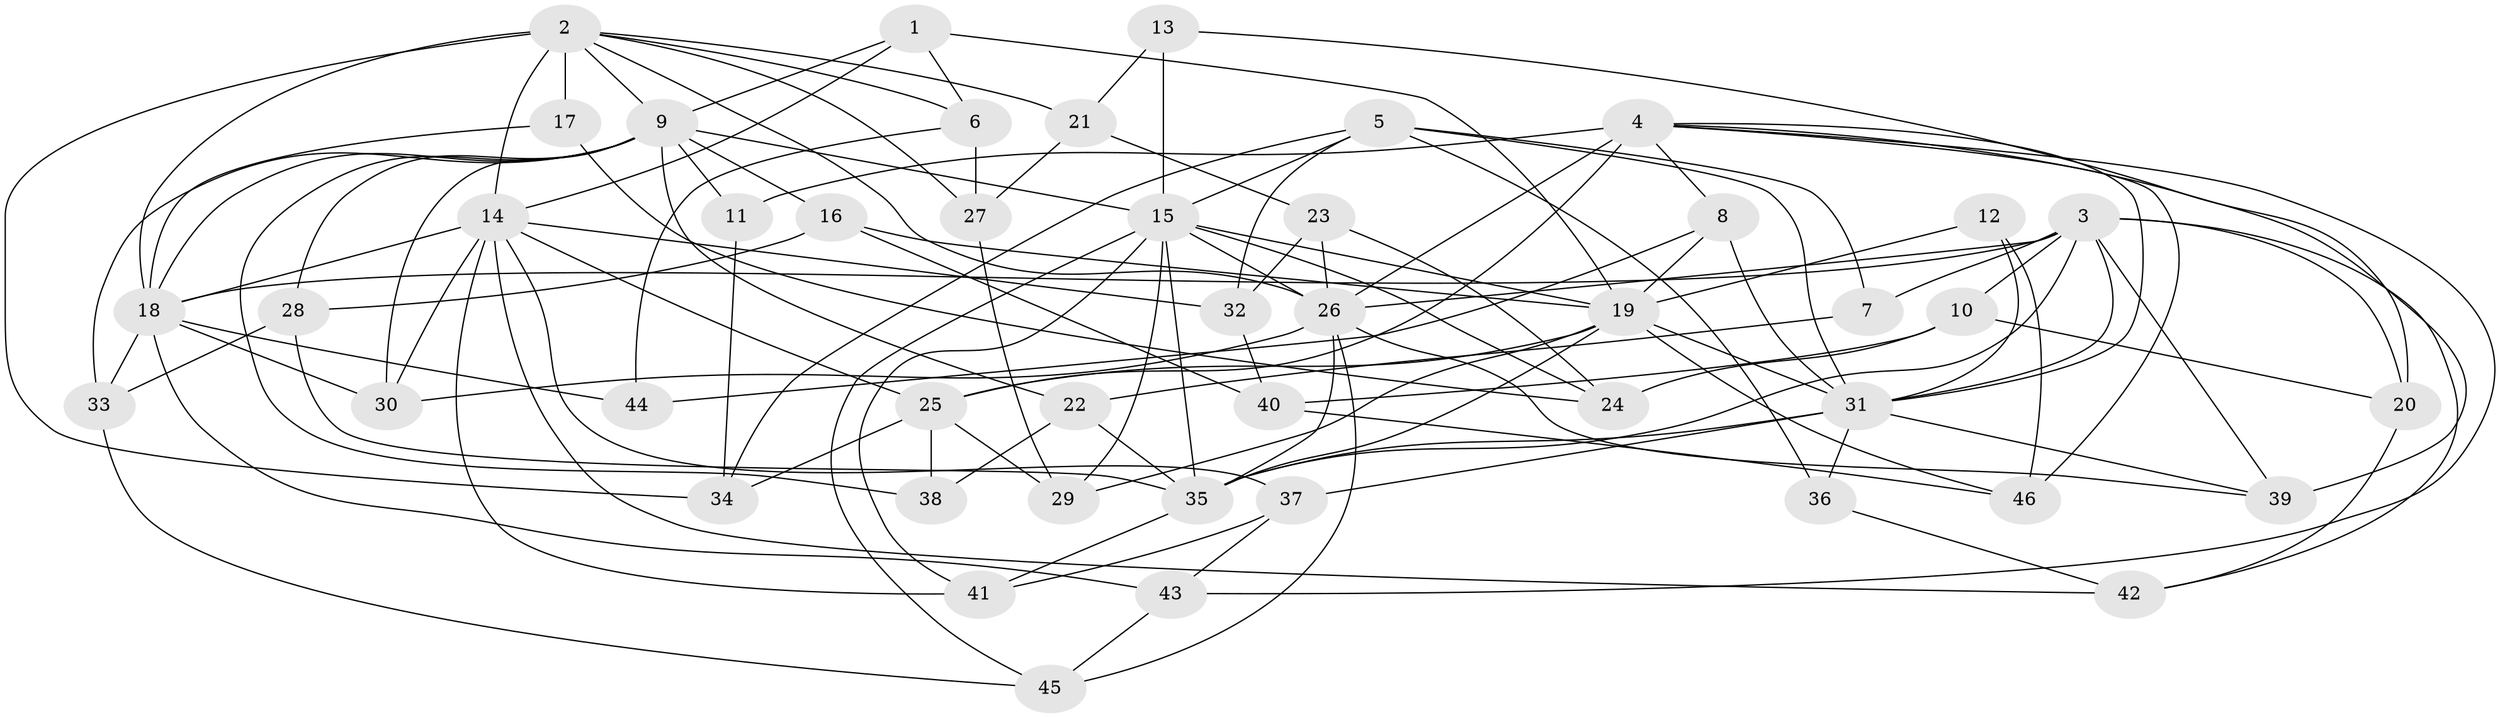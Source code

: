// original degree distribution, {4: 1.0}
// Generated by graph-tools (version 1.1) at 2025/38/03/09/25 02:38:12]
// undirected, 46 vertices, 119 edges
graph export_dot {
graph [start="1"]
  node [color=gray90,style=filled];
  1;
  2;
  3;
  4;
  5;
  6;
  7;
  8;
  9;
  10;
  11;
  12;
  13;
  14;
  15;
  16;
  17;
  18;
  19;
  20;
  21;
  22;
  23;
  24;
  25;
  26;
  27;
  28;
  29;
  30;
  31;
  32;
  33;
  34;
  35;
  36;
  37;
  38;
  39;
  40;
  41;
  42;
  43;
  44;
  45;
  46;
  1 -- 6 [weight=1.0];
  1 -- 9 [weight=1.0];
  1 -- 14 [weight=1.0];
  1 -- 19 [weight=1.0];
  2 -- 6 [weight=1.0];
  2 -- 9 [weight=1.0];
  2 -- 14 [weight=2.0];
  2 -- 17 [weight=2.0];
  2 -- 18 [weight=2.0];
  2 -- 21 [weight=1.0];
  2 -- 26 [weight=1.0];
  2 -- 27 [weight=1.0];
  2 -- 34 [weight=1.0];
  3 -- 7 [weight=2.0];
  3 -- 10 [weight=1.0];
  3 -- 18 [weight=2.0];
  3 -- 20 [weight=1.0];
  3 -- 26 [weight=1.0];
  3 -- 31 [weight=1.0];
  3 -- 35 [weight=2.0];
  3 -- 39 [weight=1.0];
  3 -- 42 [weight=1.0];
  4 -- 8 [weight=1.0];
  4 -- 11 [weight=1.0];
  4 -- 25 [weight=2.0];
  4 -- 26 [weight=2.0];
  4 -- 31 [weight=1.0];
  4 -- 39 [weight=1.0];
  4 -- 43 [weight=1.0];
  4 -- 46 [weight=1.0];
  5 -- 7 [weight=1.0];
  5 -- 15 [weight=1.0];
  5 -- 31 [weight=2.0];
  5 -- 32 [weight=1.0];
  5 -- 34 [weight=1.0];
  5 -- 36 [weight=2.0];
  6 -- 27 [weight=1.0];
  6 -- 44 [weight=1.0];
  7 -- 22 [weight=1.0];
  8 -- 19 [weight=1.0];
  8 -- 31 [weight=1.0];
  8 -- 44 [weight=1.0];
  9 -- 11 [weight=2.0];
  9 -- 15 [weight=1.0];
  9 -- 16 [weight=1.0];
  9 -- 18 [weight=1.0];
  9 -- 22 [weight=1.0];
  9 -- 28 [weight=1.0];
  9 -- 30 [weight=1.0];
  9 -- 33 [weight=1.0];
  9 -- 38 [weight=1.0];
  10 -- 20 [weight=1.0];
  10 -- 24 [weight=1.0];
  10 -- 40 [weight=1.0];
  11 -- 34 [weight=1.0];
  12 -- 19 [weight=1.0];
  12 -- 31 [weight=2.0];
  12 -- 46 [weight=1.0];
  13 -- 15 [weight=2.0];
  13 -- 20 [weight=1.0];
  13 -- 21 [weight=1.0];
  14 -- 18 [weight=1.0];
  14 -- 25 [weight=1.0];
  14 -- 30 [weight=1.0];
  14 -- 32 [weight=1.0];
  14 -- 37 [weight=1.0];
  14 -- 41 [weight=1.0];
  14 -- 42 [weight=1.0];
  15 -- 19 [weight=1.0];
  15 -- 24 [weight=1.0];
  15 -- 26 [weight=1.0];
  15 -- 29 [weight=1.0];
  15 -- 35 [weight=2.0];
  15 -- 41 [weight=1.0];
  15 -- 45 [weight=1.0];
  16 -- 19 [weight=1.0];
  16 -- 28 [weight=1.0];
  16 -- 40 [weight=1.0];
  17 -- 18 [weight=1.0];
  17 -- 24 [weight=1.0];
  18 -- 30 [weight=1.0];
  18 -- 33 [weight=1.0];
  18 -- 43 [weight=1.0];
  18 -- 44 [weight=2.0];
  19 -- 25 [weight=1.0];
  19 -- 29 [weight=1.0];
  19 -- 31 [weight=1.0];
  19 -- 35 [weight=1.0];
  19 -- 46 [weight=1.0];
  20 -- 42 [weight=1.0];
  21 -- 23 [weight=1.0];
  21 -- 27 [weight=1.0];
  22 -- 35 [weight=1.0];
  22 -- 38 [weight=1.0];
  23 -- 24 [weight=1.0];
  23 -- 26 [weight=1.0];
  23 -- 32 [weight=1.0];
  25 -- 29 [weight=1.0];
  25 -- 34 [weight=1.0];
  25 -- 38 [weight=2.0];
  26 -- 30 [weight=1.0];
  26 -- 35 [weight=1.0];
  26 -- 39 [weight=1.0];
  26 -- 45 [weight=1.0];
  27 -- 29 [weight=1.0];
  28 -- 33 [weight=1.0];
  28 -- 35 [weight=1.0];
  31 -- 35 [weight=1.0];
  31 -- 36 [weight=1.0];
  31 -- 37 [weight=1.0];
  31 -- 39 [weight=1.0];
  32 -- 40 [weight=1.0];
  33 -- 45 [weight=1.0];
  35 -- 41 [weight=1.0];
  36 -- 42 [weight=1.0];
  37 -- 41 [weight=1.0];
  37 -- 43 [weight=1.0];
  40 -- 46 [weight=1.0];
  43 -- 45 [weight=1.0];
}
